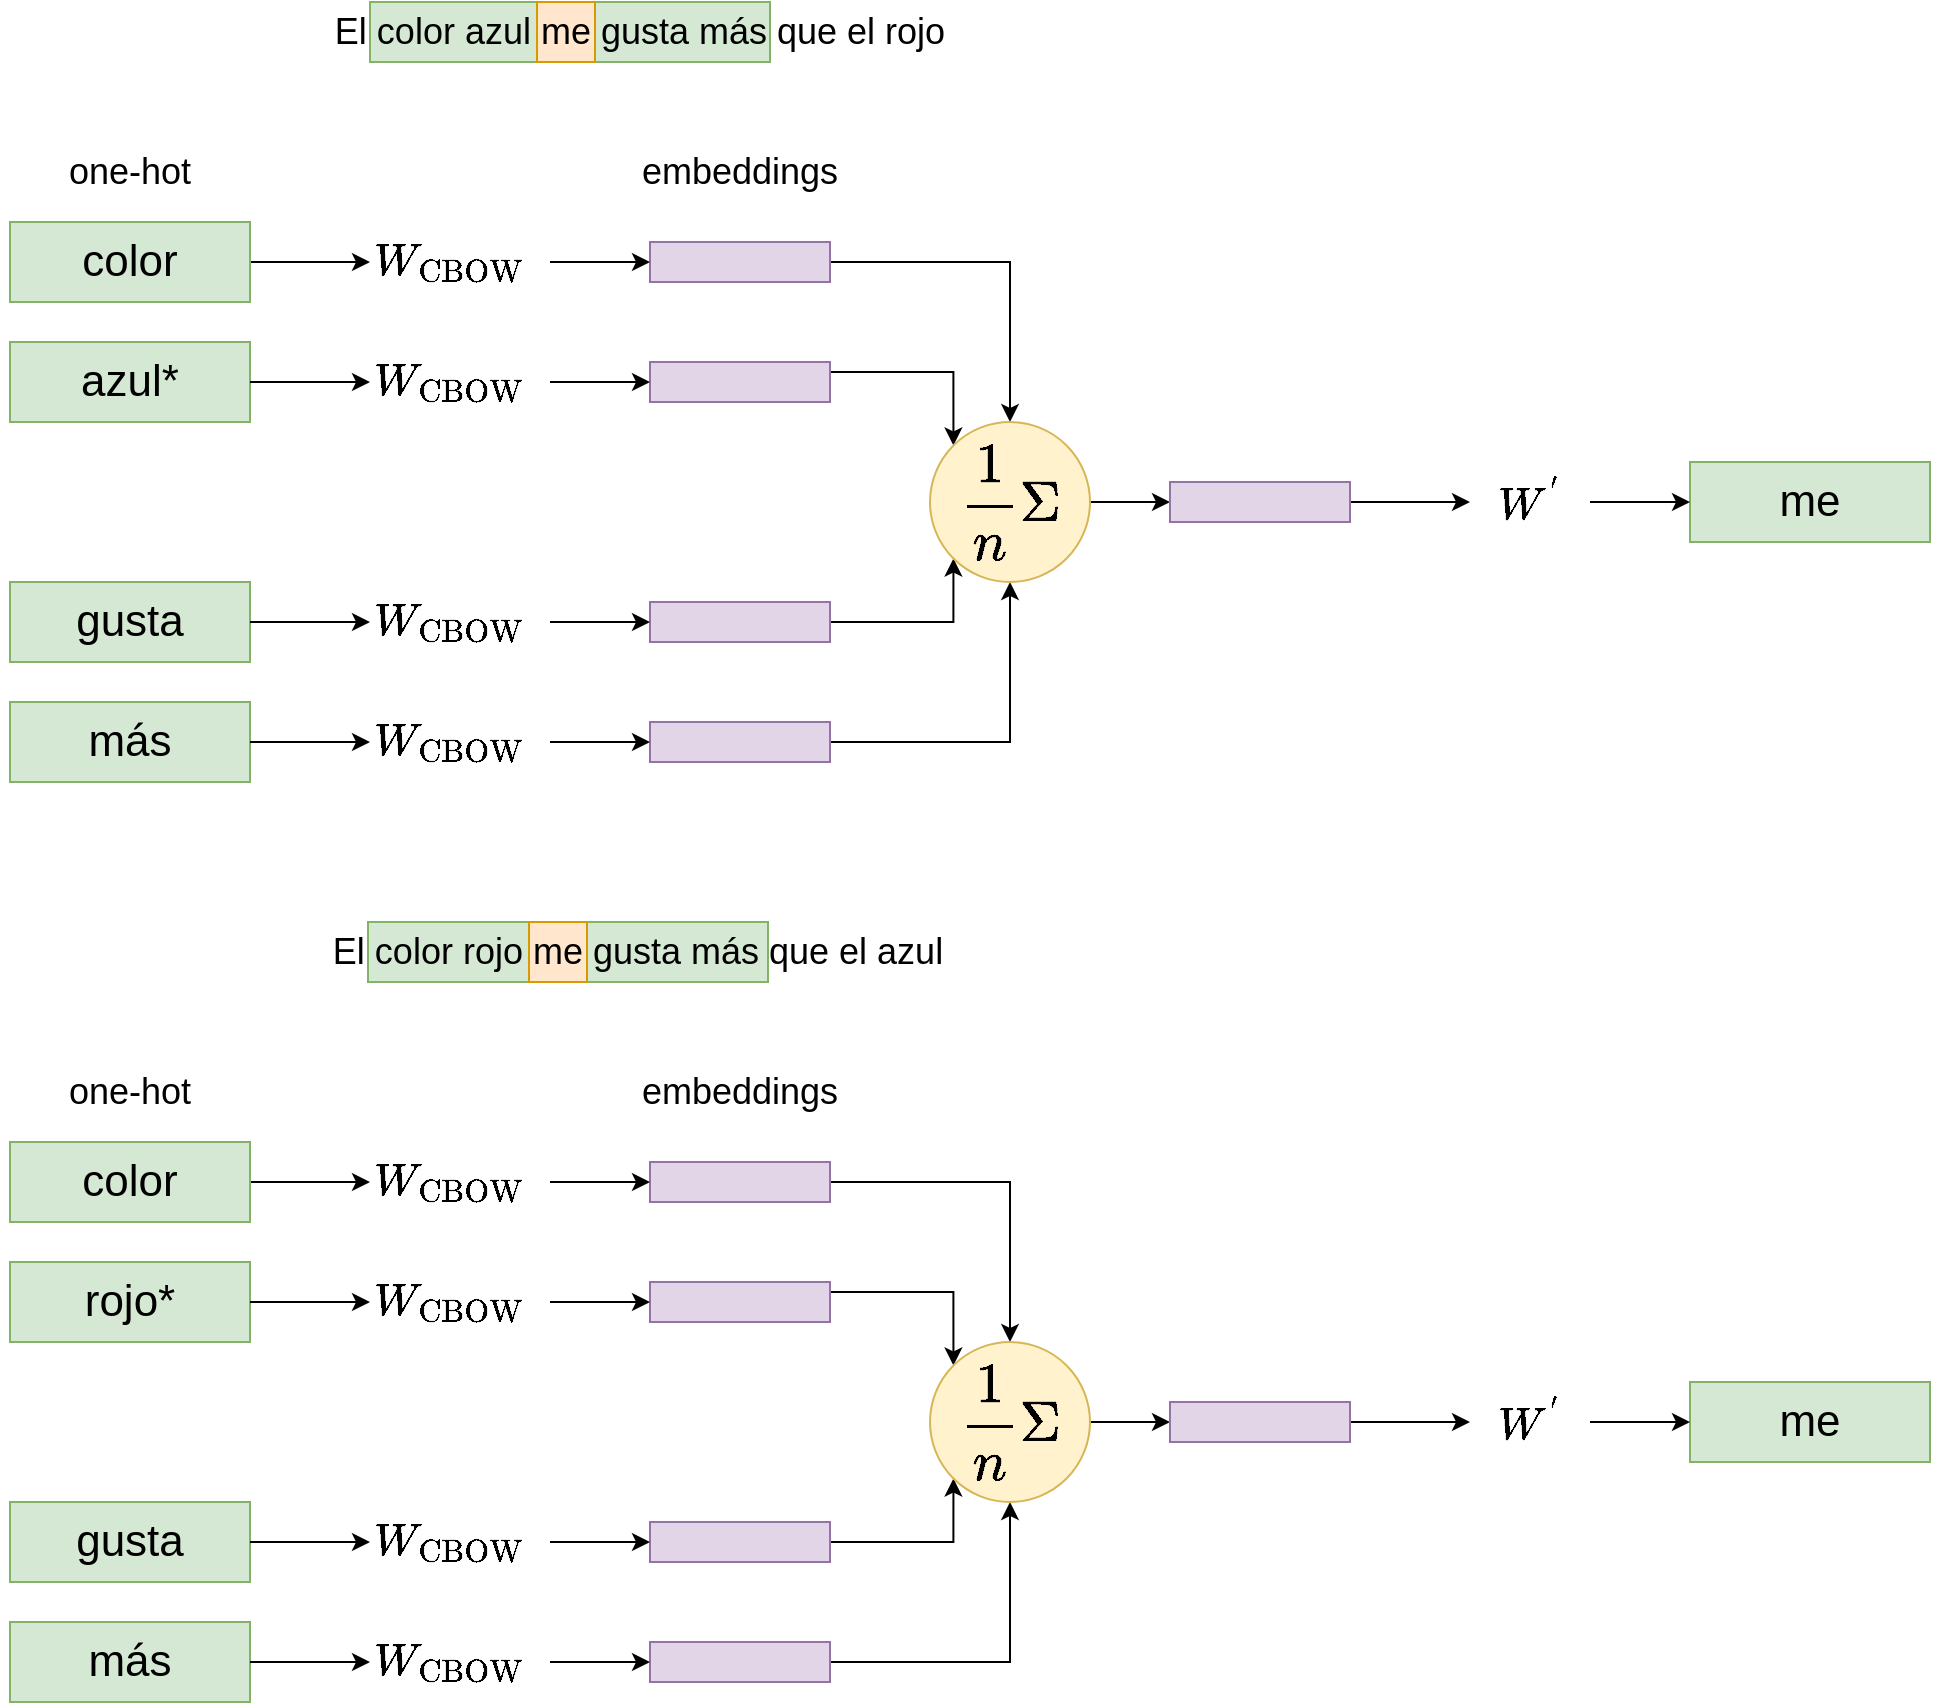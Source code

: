 <mxfile version="22.0.0" type="device">
  <diagram name="Página-1" id="UeGyeg_yLcp8lwj_ma0K">
    <mxGraphModel dx="1507" dy="1079" grid="1" gridSize="10" guides="1" tooltips="1" connect="1" arrows="1" fold="1" page="1" pageScale="1" pageWidth="827" pageHeight="1169" math="1" shadow="0">
      <root>
        <mxCell id="0" />
        <mxCell id="1" parent="0" />
        <mxCell id="_tQxSI6ljYnC4HjAs2fF-79" value="" style="rounded=0;whiteSpace=wrap;html=1;fillColor=#d5e8d4;strokeColor=#82b366;" vertex="1" parent="1">
          <mxGeometry x="259" y="730" width="200" height="30" as="geometry" />
        </mxCell>
        <mxCell id="_tQxSI6ljYnC4HjAs2fF-80" value="" style="rounded=0;whiteSpace=wrap;html=1;fillColor=#ffe6cc;strokeColor=#d79b00;" vertex="1" parent="1">
          <mxGeometry x="339.5" y="730" width="29" height="30" as="geometry" />
        </mxCell>
        <mxCell id="_tQxSI6ljYnC4HjAs2fF-77" value="" style="rounded=0;whiteSpace=wrap;html=1;fillColor=#d5e8d4;strokeColor=#82b366;" vertex="1" parent="1">
          <mxGeometry x="260" y="270" width="200" height="30" as="geometry" />
        </mxCell>
        <mxCell id="_tQxSI6ljYnC4HjAs2fF-78" value="" style="rounded=0;whiteSpace=wrap;html=1;fillColor=#ffe6cc;strokeColor=#d79b00;" vertex="1" parent="1">
          <mxGeometry x="343.5" y="270" width="29" height="30" as="geometry" />
        </mxCell>
        <mxCell id="_tQxSI6ljYnC4HjAs2fF-1" value="&lt;font style=&quot;font-size: 18px;&quot;&gt;El color azul me gusta más que el rojo&lt;/font&gt;" style="text;html=1;strokeColor=none;fillColor=none;align=center;verticalAlign=middle;whiteSpace=wrap;rounded=0;" vertex="1" parent="1">
          <mxGeometry x="200" y="270" width="390" height="30" as="geometry" />
        </mxCell>
        <mxCell id="_tQxSI6ljYnC4HjAs2fF-9" style="edgeStyle=orthogonalEdgeStyle;rounded=0;orthogonalLoop=1;jettySize=auto;html=1;exitX=1;exitY=0.5;exitDx=0;exitDy=0;" edge="1" parent="1" source="_tQxSI6ljYnC4HjAs2fF-3">
          <mxGeometry relative="1" as="geometry">
            <mxPoint x="260" y="400" as="targetPoint" />
          </mxGeometry>
        </mxCell>
        <mxCell id="_tQxSI6ljYnC4HjAs2fF-3" value="&lt;font style=&quot;font-size: 22px;&quot;&gt;color&lt;/font&gt;" style="rounded=0;whiteSpace=wrap;html=1;fillColor=#d5e8d4;strokeColor=#82b366;" vertex="1" parent="1">
          <mxGeometry x="80" y="380" width="120" height="40" as="geometry" />
        </mxCell>
        <mxCell id="_tQxSI6ljYnC4HjAs2fF-4" value="&lt;font style=&quot;font-size: 22px;&quot;&gt;azul*&lt;/font&gt;" style="rounded=0;whiteSpace=wrap;html=1;fillColor=#d5e8d4;strokeColor=#82b366;" vertex="1" parent="1">
          <mxGeometry x="80" y="440" width="120" height="40" as="geometry" />
        </mxCell>
        <mxCell id="_tQxSI6ljYnC4HjAs2fF-5" value="&lt;font style=&quot;font-size: 22px;&quot;&gt;me&lt;/font&gt;" style="rounded=0;whiteSpace=wrap;html=1;fillColor=#d5e8d4;strokeColor=#82b366;" vertex="1" parent="1">
          <mxGeometry x="920" y="500" width="120" height="40" as="geometry" />
        </mxCell>
        <mxCell id="_tQxSI6ljYnC4HjAs2fF-6" value="&lt;font style=&quot;font-size: 22px;&quot;&gt;gusta&lt;/font&gt;" style="rounded=0;whiteSpace=wrap;html=1;fillColor=#d5e8d4;strokeColor=#82b366;" vertex="1" parent="1">
          <mxGeometry x="80" y="560" width="120" height="40" as="geometry" />
        </mxCell>
        <mxCell id="_tQxSI6ljYnC4HjAs2fF-7" value="&lt;font style=&quot;font-size: 22px;&quot;&gt;más&lt;/font&gt;" style="rounded=0;whiteSpace=wrap;html=1;fillColor=#d5e8d4;strokeColor=#82b366;" vertex="1" parent="1">
          <mxGeometry x="80" y="620" width="120" height="40" as="geometry" />
        </mxCell>
        <mxCell id="_tQxSI6ljYnC4HjAs2fF-8" value="&lt;font style=&quot;font-size: 19px;&quot;&gt;$$W_{\text{CBOW}}$$&lt;/font&gt;" style="text;html=1;strokeColor=none;fillColor=none;align=center;verticalAlign=middle;whiteSpace=wrap;rounded=0;" vertex="1" parent="1">
          <mxGeometry x="270" y="385" width="60" height="30" as="geometry" />
        </mxCell>
        <mxCell id="_tQxSI6ljYnC4HjAs2fF-10" style="edgeStyle=orthogonalEdgeStyle;rounded=0;orthogonalLoop=1;jettySize=auto;html=1;exitX=1;exitY=0.5;exitDx=0;exitDy=0;" edge="1" parent="1">
          <mxGeometry relative="1" as="geometry">
            <mxPoint x="260" y="460" as="targetPoint" />
            <mxPoint x="200" y="460" as="sourcePoint" />
          </mxGeometry>
        </mxCell>
        <mxCell id="_tQxSI6ljYnC4HjAs2fF-11" value="&lt;font style=&quot;font-size: 19px;&quot;&gt;$$W_{\text{CBOW}}$$&lt;/font&gt;" style="text;html=1;strokeColor=none;fillColor=none;align=center;verticalAlign=middle;whiteSpace=wrap;rounded=0;" vertex="1" parent="1">
          <mxGeometry x="270" y="445" width="60" height="30" as="geometry" />
        </mxCell>
        <mxCell id="_tQxSI6ljYnC4HjAs2fF-12" style="edgeStyle=orthogonalEdgeStyle;rounded=0;orthogonalLoop=1;jettySize=auto;html=1;exitX=1;exitY=0.5;exitDx=0;exitDy=0;" edge="1" parent="1">
          <mxGeometry relative="1" as="geometry">
            <mxPoint x="260" y="580" as="targetPoint" />
            <mxPoint x="200" y="580" as="sourcePoint" />
          </mxGeometry>
        </mxCell>
        <mxCell id="_tQxSI6ljYnC4HjAs2fF-13" value="&lt;font style=&quot;font-size: 19px;&quot;&gt;$$W_{\text{CBOW}}$$&lt;/font&gt;" style="text;html=1;strokeColor=none;fillColor=none;align=center;verticalAlign=middle;whiteSpace=wrap;rounded=0;" vertex="1" parent="1">
          <mxGeometry x="270" y="565" width="60" height="30" as="geometry" />
        </mxCell>
        <mxCell id="_tQxSI6ljYnC4HjAs2fF-14" style="edgeStyle=orthogonalEdgeStyle;rounded=0;orthogonalLoop=1;jettySize=auto;html=1;exitX=1;exitY=0.5;exitDx=0;exitDy=0;" edge="1" parent="1">
          <mxGeometry relative="1" as="geometry">
            <mxPoint x="260" y="640" as="targetPoint" />
            <mxPoint x="200" y="640" as="sourcePoint" />
          </mxGeometry>
        </mxCell>
        <mxCell id="_tQxSI6ljYnC4HjAs2fF-15" value="&lt;font style=&quot;font-size: 19px;&quot;&gt;$$W_{\text{CBOW}}$$&lt;/font&gt;" style="text;html=1;strokeColor=none;fillColor=none;align=center;verticalAlign=middle;whiteSpace=wrap;rounded=0;" vertex="1" parent="1">
          <mxGeometry x="270" y="625" width="60" height="30" as="geometry" />
        </mxCell>
        <mxCell id="_tQxSI6ljYnC4HjAs2fF-26" style="edgeStyle=orthogonalEdgeStyle;rounded=0;orthogonalLoop=1;jettySize=auto;html=1;exitX=1;exitY=0.5;exitDx=0;exitDy=0;entryX=0.5;entryY=0;entryDx=0;entryDy=0;" edge="1" parent="1" source="_tQxSI6ljYnC4HjAs2fF-16" target="_tQxSI6ljYnC4HjAs2fF-25">
          <mxGeometry relative="1" as="geometry" />
        </mxCell>
        <mxCell id="_tQxSI6ljYnC4HjAs2fF-16" value="" style="rounded=0;whiteSpace=wrap;html=1;fillColor=#e1d5e7;strokeColor=#9673a6;" vertex="1" parent="1">
          <mxGeometry x="400" y="390" width="90" height="20" as="geometry" />
        </mxCell>
        <mxCell id="_tQxSI6ljYnC4HjAs2fF-18" value="" style="endArrow=classic;html=1;rounded=0;entryX=0;entryY=0.5;entryDx=0;entryDy=0;" edge="1" parent="1" target="_tQxSI6ljYnC4HjAs2fF-16">
          <mxGeometry width="50" height="50" relative="1" as="geometry">
            <mxPoint x="350" y="400" as="sourcePoint" />
            <mxPoint x="440" y="430" as="targetPoint" />
          </mxGeometry>
        </mxCell>
        <mxCell id="_tQxSI6ljYnC4HjAs2fF-34" style="edgeStyle=orthogonalEdgeStyle;rounded=0;orthogonalLoop=1;jettySize=auto;html=1;exitX=1;exitY=0.25;exitDx=0;exitDy=0;entryX=0;entryY=0;entryDx=0;entryDy=0;" edge="1" parent="1" source="_tQxSI6ljYnC4HjAs2fF-19" target="_tQxSI6ljYnC4HjAs2fF-25">
          <mxGeometry relative="1" as="geometry" />
        </mxCell>
        <mxCell id="_tQxSI6ljYnC4HjAs2fF-19" value="" style="rounded=0;whiteSpace=wrap;html=1;fillColor=#e1d5e7;strokeColor=#9673a6;" vertex="1" parent="1">
          <mxGeometry x="400" y="450" width="90" height="20" as="geometry" />
        </mxCell>
        <mxCell id="_tQxSI6ljYnC4HjAs2fF-20" value="" style="endArrow=classic;html=1;rounded=0;entryX=0;entryY=0.5;entryDx=0;entryDy=0;" edge="1" parent="1" target="_tQxSI6ljYnC4HjAs2fF-19">
          <mxGeometry width="50" height="50" relative="1" as="geometry">
            <mxPoint x="350" y="460" as="sourcePoint" />
            <mxPoint x="440" y="490" as="targetPoint" />
          </mxGeometry>
        </mxCell>
        <mxCell id="_tQxSI6ljYnC4HjAs2fF-36" style="edgeStyle=orthogonalEdgeStyle;rounded=0;orthogonalLoop=1;jettySize=auto;html=1;exitX=1;exitY=0.5;exitDx=0;exitDy=0;entryX=0;entryY=1;entryDx=0;entryDy=0;" edge="1" parent="1" source="_tQxSI6ljYnC4HjAs2fF-21" target="_tQxSI6ljYnC4HjAs2fF-25">
          <mxGeometry relative="1" as="geometry" />
        </mxCell>
        <mxCell id="_tQxSI6ljYnC4HjAs2fF-21" value="" style="rounded=0;whiteSpace=wrap;html=1;fillColor=#e1d5e7;strokeColor=#9673a6;" vertex="1" parent="1">
          <mxGeometry x="400" y="570" width="90" height="20" as="geometry" />
        </mxCell>
        <mxCell id="_tQxSI6ljYnC4HjAs2fF-22" value="" style="endArrow=classic;html=1;rounded=0;entryX=0;entryY=0.5;entryDx=0;entryDy=0;" edge="1" parent="1" target="_tQxSI6ljYnC4HjAs2fF-21">
          <mxGeometry width="50" height="50" relative="1" as="geometry">
            <mxPoint x="350" y="580" as="sourcePoint" />
            <mxPoint x="440" y="610" as="targetPoint" />
          </mxGeometry>
        </mxCell>
        <mxCell id="_tQxSI6ljYnC4HjAs2fF-29" style="edgeStyle=orthogonalEdgeStyle;rounded=0;orthogonalLoop=1;jettySize=auto;html=1;exitX=1;exitY=0.5;exitDx=0;exitDy=0;entryX=0.5;entryY=1;entryDx=0;entryDy=0;" edge="1" parent="1" source="_tQxSI6ljYnC4HjAs2fF-23" target="_tQxSI6ljYnC4HjAs2fF-25">
          <mxGeometry relative="1" as="geometry" />
        </mxCell>
        <mxCell id="_tQxSI6ljYnC4HjAs2fF-23" value="" style="rounded=0;whiteSpace=wrap;html=1;fillColor=#e1d5e7;strokeColor=#9673a6;" vertex="1" parent="1">
          <mxGeometry x="400" y="630" width="90" height="20" as="geometry" />
        </mxCell>
        <mxCell id="_tQxSI6ljYnC4HjAs2fF-24" value="" style="endArrow=classic;html=1;rounded=0;entryX=0;entryY=0.5;entryDx=0;entryDy=0;" edge="1" parent="1" target="_tQxSI6ljYnC4HjAs2fF-23">
          <mxGeometry width="50" height="50" relative="1" as="geometry">
            <mxPoint x="350" y="640" as="sourcePoint" />
            <mxPoint x="440" y="670" as="targetPoint" />
          </mxGeometry>
        </mxCell>
        <mxCell id="_tQxSI6ljYnC4HjAs2fF-31" style="edgeStyle=orthogonalEdgeStyle;rounded=0;orthogonalLoop=1;jettySize=auto;html=1;exitX=1;exitY=0.5;exitDx=0;exitDy=0;entryX=0;entryY=0.5;entryDx=0;entryDy=0;" edge="1" parent="1" source="_tQxSI6ljYnC4HjAs2fF-25" target="_tQxSI6ljYnC4HjAs2fF-30">
          <mxGeometry relative="1" as="geometry" />
        </mxCell>
        <mxCell id="_tQxSI6ljYnC4HjAs2fF-25" value="&lt;font style=&quot;font-size: 24px;&quot;&gt;$$\frac{1}{n}\Sigma$$&lt;/font&gt;" style="ellipse;whiteSpace=wrap;html=1;aspect=fixed;fillColor=#fff2cc;strokeColor=#d6b656;" vertex="1" parent="1">
          <mxGeometry x="540" y="480" width="80" height="80" as="geometry" />
        </mxCell>
        <mxCell id="_tQxSI6ljYnC4HjAs2fF-39" style="edgeStyle=orthogonalEdgeStyle;rounded=0;orthogonalLoop=1;jettySize=auto;html=1;exitX=1;exitY=0.5;exitDx=0;exitDy=0;entryX=0;entryY=0.5;entryDx=0;entryDy=0;" edge="1" parent="1" source="_tQxSI6ljYnC4HjAs2fF-30" target="_tQxSI6ljYnC4HjAs2fF-37">
          <mxGeometry relative="1" as="geometry" />
        </mxCell>
        <mxCell id="_tQxSI6ljYnC4HjAs2fF-30" value="" style="rounded=0;whiteSpace=wrap;html=1;fillColor=#e1d5e7;strokeColor=#9673a6;" vertex="1" parent="1">
          <mxGeometry x="660" y="510" width="90" height="20" as="geometry" />
        </mxCell>
        <mxCell id="_tQxSI6ljYnC4HjAs2fF-32" value="&lt;font style=&quot;font-size: 18px;&quot;&gt;one-hot&lt;/font&gt;" style="text;html=1;strokeColor=none;fillColor=none;align=center;verticalAlign=middle;whiteSpace=wrap;rounded=0;" vertex="1" parent="1">
          <mxGeometry x="75" y="340" width="130" height="30" as="geometry" />
        </mxCell>
        <mxCell id="_tQxSI6ljYnC4HjAs2fF-33" value="&lt;font style=&quot;font-size: 18px;&quot;&gt;embeddings&lt;/font&gt;" style="text;html=1;strokeColor=none;fillColor=none;align=center;verticalAlign=middle;whiteSpace=wrap;rounded=0;" vertex="1" parent="1">
          <mxGeometry x="380" y="340" width="130" height="30" as="geometry" />
        </mxCell>
        <mxCell id="_tQxSI6ljYnC4HjAs2fF-40" style="edgeStyle=orthogonalEdgeStyle;rounded=0;orthogonalLoop=1;jettySize=auto;html=1;exitX=1;exitY=0.5;exitDx=0;exitDy=0;entryX=0;entryY=0.5;entryDx=0;entryDy=0;" edge="1" parent="1" source="_tQxSI6ljYnC4HjAs2fF-37" target="_tQxSI6ljYnC4HjAs2fF-5">
          <mxGeometry relative="1" as="geometry" />
        </mxCell>
        <mxCell id="_tQxSI6ljYnC4HjAs2fF-37" value="&lt;font style=&quot;font-size: 19px;&quot;&gt;$$W^{&#39;}$$&lt;/font&gt;" style="text;html=1;strokeColor=none;fillColor=none;align=center;verticalAlign=middle;whiteSpace=wrap;rounded=0;" vertex="1" parent="1">
          <mxGeometry x="810" y="505" width="60" height="30" as="geometry" />
        </mxCell>
        <mxCell id="_tQxSI6ljYnC4HjAs2fF-41" value="&lt;font style=&quot;font-size: 18px;&quot;&gt;El color rojo me gusta más que el azul&lt;/font&gt;" style="text;html=1;strokeColor=none;fillColor=none;align=center;verticalAlign=middle;whiteSpace=wrap;rounded=0;" vertex="1" parent="1">
          <mxGeometry x="199" y="730" width="390" height="30" as="geometry" />
        </mxCell>
        <mxCell id="_tQxSI6ljYnC4HjAs2fF-42" style="edgeStyle=orthogonalEdgeStyle;rounded=0;orthogonalLoop=1;jettySize=auto;html=1;exitX=1;exitY=0.5;exitDx=0;exitDy=0;" edge="1" parent="1" source="_tQxSI6ljYnC4HjAs2fF-43">
          <mxGeometry relative="1" as="geometry">
            <mxPoint x="260" y="860" as="targetPoint" />
          </mxGeometry>
        </mxCell>
        <mxCell id="_tQxSI6ljYnC4HjAs2fF-43" value="&lt;font style=&quot;font-size: 22px;&quot;&gt;color&lt;/font&gt;" style="rounded=0;whiteSpace=wrap;html=1;fillColor=#d5e8d4;strokeColor=#82b366;" vertex="1" parent="1">
          <mxGeometry x="80" y="840" width="120" height="40" as="geometry" />
        </mxCell>
        <mxCell id="_tQxSI6ljYnC4HjAs2fF-44" value="&lt;font style=&quot;font-size: 22px;&quot;&gt;rojo*&lt;/font&gt;" style="rounded=0;whiteSpace=wrap;html=1;fillColor=#d5e8d4;strokeColor=#82b366;" vertex="1" parent="1">
          <mxGeometry x="80" y="900" width="120" height="40" as="geometry" />
        </mxCell>
        <mxCell id="_tQxSI6ljYnC4HjAs2fF-45" value="&lt;font style=&quot;font-size: 22px;&quot;&gt;me&lt;/font&gt;" style="rounded=0;whiteSpace=wrap;html=1;fillColor=#d5e8d4;strokeColor=#82b366;" vertex="1" parent="1">
          <mxGeometry x="920" y="960" width="120" height="40" as="geometry" />
        </mxCell>
        <mxCell id="_tQxSI6ljYnC4HjAs2fF-46" value="&lt;font style=&quot;font-size: 22px;&quot;&gt;gusta&lt;/font&gt;" style="rounded=0;whiteSpace=wrap;html=1;fillColor=#d5e8d4;strokeColor=#82b366;" vertex="1" parent="1">
          <mxGeometry x="80" y="1020" width="120" height="40" as="geometry" />
        </mxCell>
        <mxCell id="_tQxSI6ljYnC4HjAs2fF-47" value="&lt;font style=&quot;font-size: 22px;&quot;&gt;más&lt;/font&gt;" style="rounded=0;whiteSpace=wrap;html=1;fillColor=#d5e8d4;strokeColor=#82b366;" vertex="1" parent="1">
          <mxGeometry x="80" y="1080" width="120" height="40" as="geometry" />
        </mxCell>
        <mxCell id="_tQxSI6ljYnC4HjAs2fF-48" value="&lt;font style=&quot;font-size: 19px;&quot;&gt;$$W_{\text{CBOW}}$$&lt;/font&gt;" style="text;html=1;strokeColor=none;fillColor=none;align=center;verticalAlign=middle;whiteSpace=wrap;rounded=0;" vertex="1" parent="1">
          <mxGeometry x="270" y="845" width="60" height="30" as="geometry" />
        </mxCell>
        <mxCell id="_tQxSI6ljYnC4HjAs2fF-49" style="edgeStyle=orthogonalEdgeStyle;rounded=0;orthogonalLoop=1;jettySize=auto;html=1;exitX=1;exitY=0.5;exitDx=0;exitDy=0;" edge="1" parent="1">
          <mxGeometry relative="1" as="geometry">
            <mxPoint x="260" y="920" as="targetPoint" />
            <mxPoint x="200" y="920" as="sourcePoint" />
          </mxGeometry>
        </mxCell>
        <mxCell id="_tQxSI6ljYnC4HjAs2fF-50" value="&lt;font style=&quot;font-size: 19px;&quot;&gt;$$W_{\text{CBOW}}$$&lt;/font&gt;" style="text;html=1;strokeColor=none;fillColor=none;align=center;verticalAlign=middle;whiteSpace=wrap;rounded=0;" vertex="1" parent="1">
          <mxGeometry x="270" y="905" width="60" height="30" as="geometry" />
        </mxCell>
        <mxCell id="_tQxSI6ljYnC4HjAs2fF-51" style="edgeStyle=orthogonalEdgeStyle;rounded=0;orthogonalLoop=1;jettySize=auto;html=1;exitX=1;exitY=0.5;exitDx=0;exitDy=0;" edge="1" parent="1">
          <mxGeometry relative="1" as="geometry">
            <mxPoint x="260" y="1040" as="targetPoint" />
            <mxPoint x="200" y="1040" as="sourcePoint" />
          </mxGeometry>
        </mxCell>
        <mxCell id="_tQxSI6ljYnC4HjAs2fF-52" value="&lt;font style=&quot;font-size: 19px;&quot;&gt;$$W_{\text{CBOW}}$$&lt;/font&gt;" style="text;html=1;strokeColor=none;fillColor=none;align=center;verticalAlign=middle;whiteSpace=wrap;rounded=0;" vertex="1" parent="1">
          <mxGeometry x="270" y="1025" width="60" height="30" as="geometry" />
        </mxCell>
        <mxCell id="_tQxSI6ljYnC4HjAs2fF-53" style="edgeStyle=orthogonalEdgeStyle;rounded=0;orthogonalLoop=1;jettySize=auto;html=1;exitX=1;exitY=0.5;exitDx=0;exitDy=0;" edge="1" parent="1">
          <mxGeometry relative="1" as="geometry">
            <mxPoint x="260" y="1100" as="targetPoint" />
            <mxPoint x="200" y="1100" as="sourcePoint" />
          </mxGeometry>
        </mxCell>
        <mxCell id="_tQxSI6ljYnC4HjAs2fF-54" value="&lt;font style=&quot;font-size: 19px;&quot;&gt;$$W_{\text{CBOW}}$$&lt;/font&gt;" style="text;html=1;strokeColor=none;fillColor=none;align=center;verticalAlign=middle;whiteSpace=wrap;rounded=0;" vertex="1" parent="1">
          <mxGeometry x="270" y="1085" width="60" height="30" as="geometry" />
        </mxCell>
        <mxCell id="_tQxSI6ljYnC4HjAs2fF-55" style="edgeStyle=orthogonalEdgeStyle;rounded=0;orthogonalLoop=1;jettySize=auto;html=1;exitX=1;exitY=0.5;exitDx=0;exitDy=0;entryX=0.5;entryY=0;entryDx=0;entryDy=0;" edge="1" parent="1" source="_tQxSI6ljYnC4HjAs2fF-56" target="_tQxSI6ljYnC4HjAs2fF-68">
          <mxGeometry relative="1" as="geometry" />
        </mxCell>
        <mxCell id="_tQxSI6ljYnC4HjAs2fF-56" value="" style="rounded=0;whiteSpace=wrap;html=1;fillColor=#e1d5e7;strokeColor=#9673a6;" vertex="1" parent="1">
          <mxGeometry x="400" y="850" width="90" height="20" as="geometry" />
        </mxCell>
        <mxCell id="_tQxSI6ljYnC4HjAs2fF-57" value="" style="endArrow=classic;html=1;rounded=0;entryX=0;entryY=0.5;entryDx=0;entryDy=0;" edge="1" parent="1" target="_tQxSI6ljYnC4HjAs2fF-56">
          <mxGeometry width="50" height="50" relative="1" as="geometry">
            <mxPoint x="350" y="860" as="sourcePoint" />
            <mxPoint x="440" y="890" as="targetPoint" />
          </mxGeometry>
        </mxCell>
        <mxCell id="_tQxSI6ljYnC4HjAs2fF-58" style="edgeStyle=orthogonalEdgeStyle;rounded=0;orthogonalLoop=1;jettySize=auto;html=1;exitX=1;exitY=0.25;exitDx=0;exitDy=0;entryX=0;entryY=0;entryDx=0;entryDy=0;" edge="1" parent="1" source="_tQxSI6ljYnC4HjAs2fF-59" target="_tQxSI6ljYnC4HjAs2fF-68">
          <mxGeometry relative="1" as="geometry" />
        </mxCell>
        <mxCell id="_tQxSI6ljYnC4HjAs2fF-59" value="" style="rounded=0;whiteSpace=wrap;html=1;fillColor=#e1d5e7;strokeColor=#9673a6;" vertex="1" parent="1">
          <mxGeometry x="400" y="910" width="90" height="20" as="geometry" />
        </mxCell>
        <mxCell id="_tQxSI6ljYnC4HjAs2fF-60" value="" style="endArrow=classic;html=1;rounded=0;entryX=0;entryY=0.5;entryDx=0;entryDy=0;" edge="1" parent="1" target="_tQxSI6ljYnC4HjAs2fF-59">
          <mxGeometry width="50" height="50" relative="1" as="geometry">
            <mxPoint x="350" y="920" as="sourcePoint" />
            <mxPoint x="440" y="950" as="targetPoint" />
          </mxGeometry>
        </mxCell>
        <mxCell id="_tQxSI6ljYnC4HjAs2fF-61" style="edgeStyle=orthogonalEdgeStyle;rounded=0;orthogonalLoop=1;jettySize=auto;html=1;exitX=1;exitY=0.5;exitDx=0;exitDy=0;entryX=0;entryY=1;entryDx=0;entryDy=0;" edge="1" parent="1" source="_tQxSI6ljYnC4HjAs2fF-62" target="_tQxSI6ljYnC4HjAs2fF-68">
          <mxGeometry relative="1" as="geometry" />
        </mxCell>
        <mxCell id="_tQxSI6ljYnC4HjAs2fF-62" value="" style="rounded=0;whiteSpace=wrap;html=1;fillColor=#e1d5e7;strokeColor=#9673a6;" vertex="1" parent="1">
          <mxGeometry x="400" y="1030" width="90" height="20" as="geometry" />
        </mxCell>
        <mxCell id="_tQxSI6ljYnC4HjAs2fF-63" value="" style="endArrow=classic;html=1;rounded=0;entryX=0;entryY=0.5;entryDx=0;entryDy=0;" edge="1" parent="1" target="_tQxSI6ljYnC4HjAs2fF-62">
          <mxGeometry width="50" height="50" relative="1" as="geometry">
            <mxPoint x="350" y="1040" as="sourcePoint" />
            <mxPoint x="440" y="1070" as="targetPoint" />
          </mxGeometry>
        </mxCell>
        <mxCell id="_tQxSI6ljYnC4HjAs2fF-64" style="edgeStyle=orthogonalEdgeStyle;rounded=0;orthogonalLoop=1;jettySize=auto;html=1;exitX=1;exitY=0.5;exitDx=0;exitDy=0;entryX=0.5;entryY=1;entryDx=0;entryDy=0;" edge="1" parent="1" source="_tQxSI6ljYnC4HjAs2fF-65" target="_tQxSI6ljYnC4HjAs2fF-68">
          <mxGeometry relative="1" as="geometry" />
        </mxCell>
        <mxCell id="_tQxSI6ljYnC4HjAs2fF-65" value="" style="rounded=0;whiteSpace=wrap;html=1;fillColor=#e1d5e7;strokeColor=#9673a6;" vertex="1" parent="1">
          <mxGeometry x="400" y="1090" width="90" height="20" as="geometry" />
        </mxCell>
        <mxCell id="_tQxSI6ljYnC4HjAs2fF-66" value="" style="endArrow=classic;html=1;rounded=0;entryX=0;entryY=0.5;entryDx=0;entryDy=0;" edge="1" parent="1" target="_tQxSI6ljYnC4HjAs2fF-65">
          <mxGeometry width="50" height="50" relative="1" as="geometry">
            <mxPoint x="350" y="1100" as="sourcePoint" />
            <mxPoint x="440" y="1130" as="targetPoint" />
          </mxGeometry>
        </mxCell>
        <mxCell id="_tQxSI6ljYnC4HjAs2fF-67" style="edgeStyle=orthogonalEdgeStyle;rounded=0;orthogonalLoop=1;jettySize=auto;html=1;exitX=1;exitY=0.5;exitDx=0;exitDy=0;entryX=0;entryY=0.5;entryDx=0;entryDy=0;" edge="1" parent="1" source="_tQxSI6ljYnC4HjAs2fF-68" target="_tQxSI6ljYnC4HjAs2fF-70">
          <mxGeometry relative="1" as="geometry" />
        </mxCell>
        <mxCell id="_tQxSI6ljYnC4HjAs2fF-68" value="&lt;font style=&quot;font-size: 24px;&quot;&gt;$$\frac{1}{n}\Sigma$$&lt;/font&gt;" style="ellipse;whiteSpace=wrap;html=1;aspect=fixed;fillColor=#fff2cc;strokeColor=#d6b656;" vertex="1" parent="1">
          <mxGeometry x="540" y="940" width="80" height="80" as="geometry" />
        </mxCell>
        <mxCell id="_tQxSI6ljYnC4HjAs2fF-69" style="edgeStyle=orthogonalEdgeStyle;rounded=0;orthogonalLoop=1;jettySize=auto;html=1;exitX=1;exitY=0.5;exitDx=0;exitDy=0;entryX=0;entryY=0.5;entryDx=0;entryDy=0;" edge="1" parent="1" source="_tQxSI6ljYnC4HjAs2fF-70" target="_tQxSI6ljYnC4HjAs2fF-74">
          <mxGeometry relative="1" as="geometry" />
        </mxCell>
        <mxCell id="_tQxSI6ljYnC4HjAs2fF-70" value="" style="rounded=0;whiteSpace=wrap;html=1;fillColor=#e1d5e7;strokeColor=#9673a6;" vertex="1" parent="1">
          <mxGeometry x="660" y="970" width="90" height="20" as="geometry" />
        </mxCell>
        <mxCell id="_tQxSI6ljYnC4HjAs2fF-71" value="&lt;font style=&quot;font-size: 18px;&quot;&gt;one-hot&lt;/font&gt;" style="text;html=1;strokeColor=none;fillColor=none;align=center;verticalAlign=middle;whiteSpace=wrap;rounded=0;" vertex="1" parent="1">
          <mxGeometry x="75" y="800" width="130" height="30" as="geometry" />
        </mxCell>
        <mxCell id="_tQxSI6ljYnC4HjAs2fF-72" value="&lt;font style=&quot;font-size: 18px;&quot;&gt;embeddings&lt;/font&gt;" style="text;html=1;strokeColor=none;fillColor=none;align=center;verticalAlign=middle;whiteSpace=wrap;rounded=0;" vertex="1" parent="1">
          <mxGeometry x="380" y="800" width="130" height="30" as="geometry" />
        </mxCell>
        <mxCell id="_tQxSI6ljYnC4HjAs2fF-73" style="edgeStyle=orthogonalEdgeStyle;rounded=0;orthogonalLoop=1;jettySize=auto;html=1;exitX=1;exitY=0.5;exitDx=0;exitDy=0;entryX=0;entryY=0.5;entryDx=0;entryDy=0;" edge="1" parent="1" source="_tQxSI6ljYnC4HjAs2fF-74" target="_tQxSI6ljYnC4HjAs2fF-45">
          <mxGeometry relative="1" as="geometry" />
        </mxCell>
        <mxCell id="_tQxSI6ljYnC4HjAs2fF-74" value="&lt;font style=&quot;font-size: 19px;&quot;&gt;$$W^{&#39;}$$&lt;/font&gt;" style="text;html=1;strokeColor=none;fillColor=none;align=center;verticalAlign=middle;whiteSpace=wrap;rounded=0;" vertex="1" parent="1">
          <mxGeometry x="810" y="965" width="60" height="30" as="geometry" />
        </mxCell>
      </root>
    </mxGraphModel>
  </diagram>
</mxfile>
